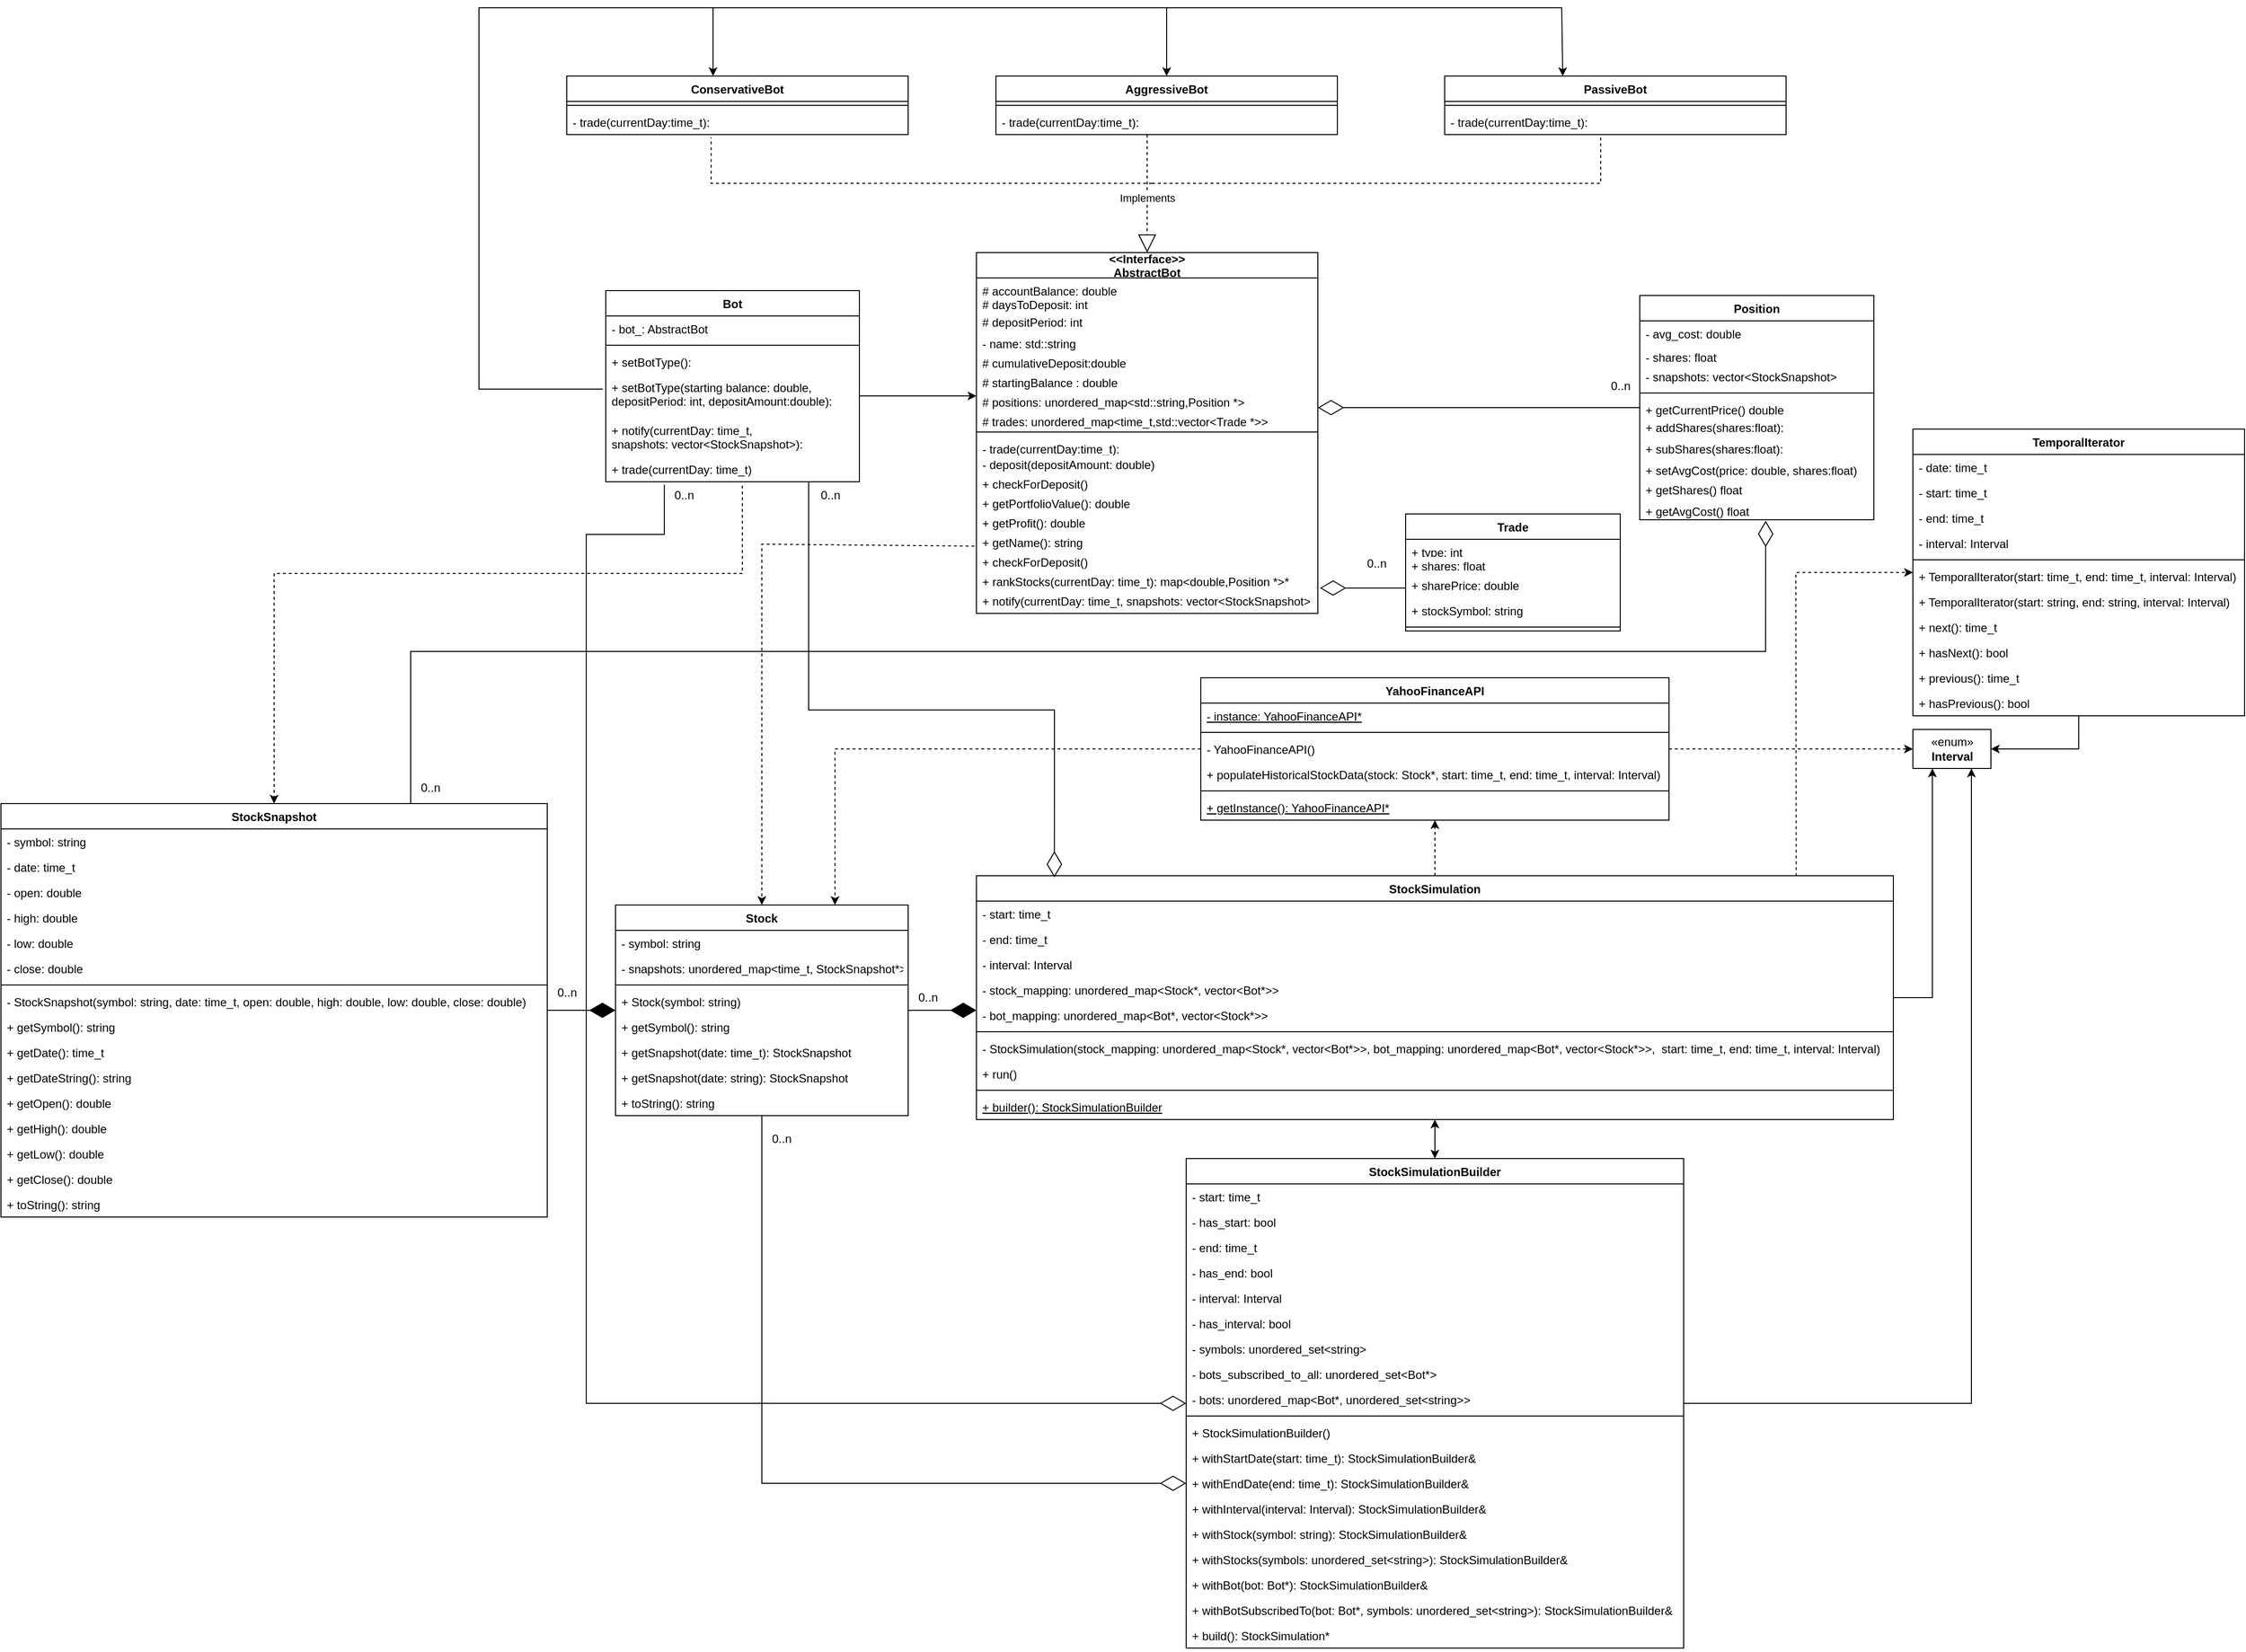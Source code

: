 <mxfile version="15.8.7" type="device"><diagram id="u34CFR9qQYpUpJqxeAah" name="Page-1"><mxGraphModel dx="2580" dy="2065" grid="1" gridSize="10" guides="1" tooltips="1" connect="1" arrows="1" fold="1" page="1" pageScale="1" pageWidth="850" pageHeight="1100" math="0" shadow="0"><root><mxCell id="0"/><mxCell id="1" parent="0"/><mxCell id="gBJKuatceqaCAAXsIEtv-6" value="StockSnapshot" style="swimlane;fontStyle=1;align=center;verticalAlign=top;childLayout=stackLayout;horizontal=1;startSize=26;horizontalStack=0;resizeParent=1;resizeParentMax=0;resizeLast=0;collapsible=1;marginBottom=0;" parent="1" vertex="1"><mxGeometry x="-440" y="116" width="560" height="424" as="geometry"/></mxCell><mxCell id="gBJKuatceqaCAAXsIEtv-79" value="- symbol: string" style="text;strokeColor=none;fillColor=none;align=left;verticalAlign=top;spacingLeft=4;spacingRight=4;overflow=hidden;rotatable=0;points=[[0,0.5],[1,0.5]];portConstraint=eastwest;" parent="gBJKuatceqaCAAXsIEtv-6" vertex="1"><mxGeometry y="26" width="560" height="26" as="geometry"/></mxCell><mxCell id="gBJKuatceqaCAAXsIEtv-7" value="- date: time_t" style="text;strokeColor=none;fillColor=none;align=left;verticalAlign=top;spacingLeft=4;spacingRight=4;overflow=hidden;rotatable=0;points=[[0,0.5],[1,0.5]];portConstraint=eastwest;" parent="gBJKuatceqaCAAXsIEtv-6" vertex="1"><mxGeometry y="52" width="560" height="26" as="geometry"/></mxCell><mxCell id="gBJKuatceqaCAAXsIEtv-10" value="- open: double" style="text;strokeColor=none;fillColor=none;align=left;verticalAlign=top;spacingLeft=4;spacingRight=4;overflow=hidden;rotatable=0;points=[[0,0.5],[1,0.5]];portConstraint=eastwest;" parent="gBJKuatceqaCAAXsIEtv-6" vertex="1"><mxGeometry y="78" width="560" height="26" as="geometry"/></mxCell><mxCell id="gBJKuatceqaCAAXsIEtv-14" value="- high: double" style="text;strokeColor=none;fillColor=none;align=left;verticalAlign=top;spacingLeft=4;spacingRight=4;overflow=hidden;rotatable=0;points=[[0,0.5],[1,0.5]];portConstraint=eastwest;" parent="gBJKuatceqaCAAXsIEtv-6" vertex="1"><mxGeometry y="104" width="560" height="26" as="geometry"/></mxCell><mxCell id="gBJKuatceqaCAAXsIEtv-17" value="- low: double" style="text;strokeColor=none;fillColor=none;align=left;verticalAlign=top;spacingLeft=4;spacingRight=4;overflow=hidden;rotatable=0;points=[[0,0.5],[1,0.5]];portConstraint=eastwest;" parent="gBJKuatceqaCAAXsIEtv-6" vertex="1"><mxGeometry y="130" width="560" height="26" as="geometry"/></mxCell><mxCell id="gBJKuatceqaCAAXsIEtv-18" value="- close: double" style="text;strokeColor=none;fillColor=none;align=left;verticalAlign=top;spacingLeft=4;spacingRight=4;overflow=hidden;rotatable=0;points=[[0,0.5],[1,0.5]];portConstraint=eastwest;" parent="gBJKuatceqaCAAXsIEtv-6" vertex="1"><mxGeometry y="156" width="560" height="26" as="geometry"/></mxCell><mxCell id="gBJKuatceqaCAAXsIEtv-8" value="" style="line;strokeWidth=1;fillColor=none;align=left;verticalAlign=middle;spacingTop=-1;spacingLeft=3;spacingRight=3;rotatable=0;labelPosition=right;points=[];portConstraint=eastwest;" parent="gBJKuatceqaCAAXsIEtv-6" vertex="1"><mxGeometry y="182" width="560" height="8" as="geometry"/></mxCell><mxCell id="PQX9-V80DsWkd5X8Kn0t-23" value="- StockSnapshot(symbol: string, date: time_t, open: double, high: double, low: double, close: double)" style="text;strokeColor=none;fillColor=none;align=left;verticalAlign=top;spacingLeft=4;spacingRight=4;overflow=hidden;rotatable=0;points=[[0,0.5],[1,0.5]];portConstraint=eastwest;" vertex="1" parent="gBJKuatceqaCAAXsIEtv-6"><mxGeometry y="190" width="560" height="26" as="geometry"/></mxCell><mxCell id="gBJKuatceqaCAAXsIEtv-143" value="+ getSymbol(): string" style="text;strokeColor=none;fillColor=none;align=left;verticalAlign=top;spacingLeft=4;spacingRight=4;overflow=hidden;rotatable=0;points=[[0,0.5],[1,0.5]];portConstraint=eastwest;" parent="gBJKuatceqaCAAXsIEtv-6" vertex="1"><mxGeometry y="216" width="560" height="26" as="geometry"/></mxCell><mxCell id="gBJKuatceqaCAAXsIEtv-9" value="+ getDate(): time_t" style="text;strokeColor=none;fillColor=none;align=left;verticalAlign=top;spacingLeft=4;spacingRight=4;overflow=hidden;rotatable=0;points=[[0,0.5],[1,0.5]];portConstraint=eastwest;" parent="gBJKuatceqaCAAXsIEtv-6" vertex="1"><mxGeometry y="242" width="560" height="26" as="geometry"/></mxCell><mxCell id="PQX9-V80DsWkd5X8Kn0t-22" value="+ getDateString(): string" style="text;strokeColor=none;fillColor=none;align=left;verticalAlign=top;spacingLeft=4;spacingRight=4;overflow=hidden;rotatable=0;points=[[0,0.5],[1,0.5]];portConstraint=eastwest;" vertex="1" parent="gBJKuatceqaCAAXsIEtv-6"><mxGeometry y="268" width="560" height="26" as="geometry"/></mxCell><mxCell id="gBJKuatceqaCAAXsIEtv-19" value="+ getOpen(): double" style="text;strokeColor=none;fillColor=none;align=left;verticalAlign=top;spacingLeft=4;spacingRight=4;overflow=hidden;rotatable=0;points=[[0,0.5],[1,0.5]];portConstraint=eastwest;" parent="gBJKuatceqaCAAXsIEtv-6" vertex="1"><mxGeometry y="294" width="560" height="26" as="geometry"/></mxCell><mxCell id="gBJKuatceqaCAAXsIEtv-20" value="+ getHigh(): double" style="text;strokeColor=none;fillColor=none;align=left;verticalAlign=top;spacingLeft=4;spacingRight=4;overflow=hidden;rotatable=0;points=[[0,0.5],[1,0.5]];portConstraint=eastwest;" parent="gBJKuatceqaCAAXsIEtv-6" vertex="1"><mxGeometry y="320" width="560" height="26" as="geometry"/></mxCell><mxCell id="gBJKuatceqaCAAXsIEtv-21" value="+ getLow(): double" style="text;strokeColor=none;fillColor=none;align=left;verticalAlign=top;spacingLeft=4;spacingRight=4;overflow=hidden;rotatable=0;points=[[0,0.5],[1,0.5]];portConstraint=eastwest;" parent="gBJKuatceqaCAAXsIEtv-6" vertex="1"><mxGeometry y="346" width="560" height="26" as="geometry"/></mxCell><mxCell id="gBJKuatceqaCAAXsIEtv-22" value="+ getClose(): double" style="text;strokeColor=none;fillColor=none;align=left;verticalAlign=top;spacingLeft=4;spacingRight=4;overflow=hidden;rotatable=0;points=[[0,0.5],[1,0.5]];portConstraint=eastwest;" parent="gBJKuatceqaCAAXsIEtv-6" vertex="1"><mxGeometry y="372" width="560" height="26" as="geometry"/></mxCell><mxCell id="gBJKuatceqaCAAXsIEtv-24" value="+ toString(): string" style="text;strokeColor=none;fillColor=none;align=left;verticalAlign=top;spacingLeft=4;spacingRight=4;overflow=hidden;rotatable=0;points=[[0,0.5],[1,0.5]];portConstraint=eastwest;" parent="gBJKuatceqaCAAXsIEtv-6" vertex="1"><mxGeometry y="398" width="560" height="26" as="geometry"/></mxCell><mxCell id="gBJKuatceqaCAAXsIEtv-80" value="«enum»&lt;br&gt;&lt;b&gt;Interval&lt;/b&gt;" style="html=1;" parent="1" vertex="1"><mxGeometry x="1520" y="40" width="80" height="40" as="geometry"/></mxCell><mxCell id="PQX9-V80DsWkd5X8Kn0t-34" style="edgeStyle=orthogonalEdgeStyle;rounded=0;orthogonalLoop=1;jettySize=auto;html=1;entryX=0.25;entryY=1;entryDx=0;entryDy=0;startArrow=none;startFill=0;endArrow=classic;endFill=1;" edge="1" parent="1" source="gBJKuatceqaCAAXsIEtv-95" target="gBJKuatceqaCAAXsIEtv-80"><mxGeometry relative="1" as="geometry"/></mxCell><mxCell id="gBJKuatceqaCAAXsIEtv-95" value="StockSimulation" style="swimlane;fontStyle=1;align=center;verticalAlign=top;childLayout=stackLayout;horizontal=1;startSize=26;horizontalStack=0;resizeParent=1;resizeParentMax=0;resizeLast=0;collapsible=1;marginBottom=0;" parent="1" vertex="1"><mxGeometry x="560" y="190" width="940" height="250" as="geometry"/></mxCell><mxCell id="gBJKuatceqaCAAXsIEtv-105" value="- start: time_t" style="text;strokeColor=none;fillColor=none;align=left;verticalAlign=top;spacingLeft=4;spacingRight=4;overflow=hidden;rotatable=0;points=[[0,0.5],[1,0.5]];portConstraint=eastwest;" parent="gBJKuatceqaCAAXsIEtv-95" vertex="1"><mxGeometry y="26" width="940" height="26" as="geometry"/></mxCell><mxCell id="gBJKuatceqaCAAXsIEtv-106" value="- end: time_t" style="text;strokeColor=none;fillColor=none;align=left;verticalAlign=top;spacingLeft=4;spacingRight=4;overflow=hidden;rotatable=0;points=[[0,0.5],[1,0.5]];portConstraint=eastwest;" parent="gBJKuatceqaCAAXsIEtv-95" vertex="1"><mxGeometry y="52" width="940" height="26" as="geometry"/></mxCell><mxCell id="gBJKuatceqaCAAXsIEtv-113" value="- interval: Interval" style="text;strokeColor=none;fillColor=none;align=left;verticalAlign=top;spacingLeft=4;spacingRight=4;overflow=hidden;rotatable=0;points=[[0,0.5],[1,0.5]];portConstraint=eastwest;" parent="gBJKuatceqaCAAXsIEtv-95" vertex="1"><mxGeometry y="78" width="940" height="26" as="geometry"/></mxCell><mxCell id="gBJKuatceqaCAAXsIEtv-97" value="- stock_mapping: unordered_map&lt;Stock*, vector&lt;Bot*&gt;&gt;" style="text;strokeColor=none;fillColor=none;align=left;verticalAlign=top;spacingLeft=4;spacingRight=4;overflow=hidden;rotatable=0;points=[[0,0.5],[1,0.5]];portConstraint=eastwest;" parent="gBJKuatceqaCAAXsIEtv-95" vertex="1"><mxGeometry y="104" width="940" height="26" as="geometry"/></mxCell><mxCell id="PQX9-V80DsWkd5X8Kn0t-13" value="- bot_mapping: unordered_map&lt;Bot*, vector&lt;Stock*&gt;&gt;" style="text;strokeColor=none;fillColor=none;align=left;verticalAlign=top;spacingLeft=4;spacingRight=4;overflow=hidden;rotatable=0;points=[[0,0.5],[1,0.5]];portConstraint=eastwest;" vertex="1" parent="gBJKuatceqaCAAXsIEtv-95"><mxGeometry y="130" width="940" height="26" as="geometry"/></mxCell><mxCell id="gBJKuatceqaCAAXsIEtv-98" value="" style="line;strokeWidth=1;fillColor=none;align=left;verticalAlign=middle;spacingTop=-1;spacingLeft=3;spacingRight=3;rotatable=0;labelPosition=right;points=[];portConstraint=eastwest;" parent="gBJKuatceqaCAAXsIEtv-95" vertex="1"><mxGeometry y="156" width="940" height="8" as="geometry"/></mxCell><mxCell id="gBJKuatceqaCAAXsIEtv-119" value="- StockSimulation(stock_mapping: unordered_map&lt;Stock*, vector&lt;Bot*&gt;&gt;, bot_mapping: unordered_map&lt;Bot*, vector&lt;Stock*&gt;&gt;,  start: time_t, end: time_t, interval: Interval)" style="text;strokeColor=none;fillColor=none;align=left;verticalAlign=top;spacingLeft=4;spacingRight=4;overflow=hidden;rotatable=0;points=[[0,0.5],[1,0.5]];portConstraint=eastwest;" parent="gBJKuatceqaCAAXsIEtv-95" vertex="1"><mxGeometry y="164" width="940" height="26" as="geometry"/></mxCell><mxCell id="gBJKuatceqaCAAXsIEtv-99" value="+ run()" style="text;strokeColor=none;fillColor=none;align=left;verticalAlign=top;spacingLeft=4;spacingRight=4;overflow=hidden;rotatable=0;points=[[0,0.5],[1,0.5]];portConstraint=eastwest;" parent="gBJKuatceqaCAAXsIEtv-95" vertex="1"><mxGeometry y="190" width="940" height="26" as="geometry"/></mxCell><mxCell id="gBJKuatceqaCAAXsIEtv-121" value="" style="line;strokeWidth=1;fillColor=none;align=left;verticalAlign=middle;spacingTop=-1;spacingLeft=3;spacingRight=3;rotatable=0;labelPosition=right;points=[];portConstraint=eastwest;" parent="gBJKuatceqaCAAXsIEtv-95" vertex="1"><mxGeometry y="216" width="940" height="8" as="geometry"/></mxCell><mxCell id="gBJKuatceqaCAAXsIEtv-120" value="+ builder(): StockSimulationBuilder" style="text;strokeColor=none;fillColor=none;align=left;verticalAlign=top;spacingLeft=4;spacingRight=4;overflow=hidden;rotatable=0;points=[[0,0.5],[1,0.5]];portConstraint=eastwest;fontStyle=4" parent="gBJKuatceqaCAAXsIEtv-95" vertex="1"><mxGeometry y="224" width="940" height="26" as="geometry"/></mxCell><mxCell id="gBJKuatceqaCAAXsIEtv-122" style="edgeStyle=orthogonalEdgeStyle;rounded=0;orthogonalLoop=1;jettySize=auto;html=1;endArrow=classic;endFill=1;startArrow=classic;startFill=1;" parent="1" source="gBJKuatceqaCAAXsIEtv-101" target="gBJKuatceqaCAAXsIEtv-95" edge="1"><mxGeometry relative="1" as="geometry"/></mxCell><mxCell id="PQX9-V80DsWkd5X8Kn0t-35" style="edgeStyle=orthogonalEdgeStyle;rounded=0;orthogonalLoop=1;jettySize=auto;html=1;entryX=0.75;entryY=1;entryDx=0;entryDy=0;startArrow=none;startFill=0;endArrow=classic;endFill=1;" edge="1" parent="1" source="gBJKuatceqaCAAXsIEtv-101" target="gBJKuatceqaCAAXsIEtv-80"><mxGeometry relative="1" as="geometry"/></mxCell><mxCell id="gBJKuatceqaCAAXsIEtv-101" value="StockSimulationBuilder" style="swimlane;fontStyle=1;align=center;verticalAlign=top;childLayout=stackLayout;horizontal=1;startSize=26;horizontalStack=0;resizeParent=1;resizeParentMax=0;resizeLast=0;collapsible=1;marginBottom=0;" parent="1" vertex="1"><mxGeometry x="775" y="480" width="510" height="502" as="geometry"/></mxCell><mxCell id="gBJKuatceqaCAAXsIEtv-108" value="- start: time_t" style="text;strokeColor=none;fillColor=none;align=left;verticalAlign=top;spacingLeft=4;spacingRight=4;overflow=hidden;rotatable=0;points=[[0,0.5],[1,0.5]];portConstraint=eastwest;" parent="gBJKuatceqaCAAXsIEtv-101" vertex="1"><mxGeometry y="26" width="510" height="26" as="geometry"/></mxCell><mxCell id="PQX9-V80DsWkd5X8Kn0t-18" value="- has_start: bool" style="text;strokeColor=none;fillColor=none;align=left;verticalAlign=top;spacingLeft=4;spacingRight=4;overflow=hidden;rotatable=0;points=[[0,0.5],[1,0.5]];portConstraint=eastwest;" vertex="1" parent="gBJKuatceqaCAAXsIEtv-101"><mxGeometry y="52" width="510" height="26" as="geometry"/></mxCell><mxCell id="gBJKuatceqaCAAXsIEtv-109" value="- end: time_t" style="text;strokeColor=none;fillColor=none;align=left;verticalAlign=top;spacingLeft=4;spacingRight=4;overflow=hidden;rotatable=0;points=[[0,0.5],[1,0.5]];portConstraint=eastwest;" parent="gBJKuatceqaCAAXsIEtv-101" vertex="1"><mxGeometry y="78" width="510" height="26" as="geometry"/></mxCell><mxCell id="PQX9-V80DsWkd5X8Kn0t-20" value="- has_end: bool" style="text;strokeColor=none;fillColor=none;align=left;verticalAlign=top;spacingLeft=4;spacingRight=4;overflow=hidden;rotatable=0;points=[[0,0.5],[1,0.5]];portConstraint=eastwest;" vertex="1" parent="gBJKuatceqaCAAXsIEtv-101"><mxGeometry y="104" width="510" height="26" as="geometry"/></mxCell><mxCell id="gBJKuatceqaCAAXsIEtv-112" value="- interval: Interval" style="text;strokeColor=none;fillColor=none;align=left;verticalAlign=top;spacingLeft=4;spacingRight=4;overflow=hidden;rotatable=0;points=[[0,0.5],[1,0.5]];portConstraint=eastwest;" parent="gBJKuatceqaCAAXsIEtv-101" vertex="1"><mxGeometry y="130" width="510" height="26" as="geometry"/></mxCell><mxCell id="PQX9-V80DsWkd5X8Kn0t-19" value="- has_interval: bool" style="text;strokeColor=none;fillColor=none;align=left;verticalAlign=top;spacingLeft=4;spacingRight=4;overflow=hidden;rotatable=0;points=[[0,0.5],[1,0.5]];portConstraint=eastwest;" vertex="1" parent="gBJKuatceqaCAAXsIEtv-101"><mxGeometry y="156" width="510" height="26" as="geometry"/></mxCell><mxCell id="PQX9-V80DsWkd5X8Kn0t-16" value="- symbols: unordered_set&lt;string&gt;" style="text;strokeColor=none;fillColor=none;align=left;verticalAlign=top;spacingLeft=4;spacingRight=4;overflow=hidden;rotatable=0;points=[[0,0.5],[1,0.5]];portConstraint=eastwest;" vertex="1" parent="gBJKuatceqaCAAXsIEtv-101"><mxGeometry y="182" width="510" height="26" as="geometry"/></mxCell><mxCell id="PQX9-V80DsWkd5X8Kn0t-17" value="- bots_subscribed_to_all: unordered_set&lt;Bot*&gt;" style="text;strokeColor=none;fillColor=none;align=left;verticalAlign=top;spacingLeft=4;spacingRight=4;overflow=hidden;rotatable=0;points=[[0,0.5],[1,0.5]];portConstraint=eastwest;" vertex="1" parent="gBJKuatceqaCAAXsIEtv-101"><mxGeometry y="208" width="510" height="26" as="geometry"/></mxCell><mxCell id="gBJKuatceqaCAAXsIEtv-102" value="- bots: unordered_map&lt;Bot*, unordered_set&lt;string&gt;&gt;" style="text;strokeColor=none;fillColor=none;align=left;verticalAlign=top;spacingLeft=4;spacingRight=4;overflow=hidden;rotatable=0;points=[[0,0.5],[1,0.5]];portConstraint=eastwest;" parent="gBJKuatceqaCAAXsIEtv-101" vertex="1"><mxGeometry y="234" width="510" height="26" as="geometry"/></mxCell><mxCell id="gBJKuatceqaCAAXsIEtv-103" value="" style="line;strokeWidth=1;fillColor=none;align=left;verticalAlign=middle;spacingTop=-1;spacingLeft=3;spacingRight=3;rotatable=0;labelPosition=right;points=[];portConstraint=eastwest;" parent="gBJKuatceqaCAAXsIEtv-101" vertex="1"><mxGeometry y="260" width="510" height="8" as="geometry"/></mxCell><mxCell id="PQX9-V80DsWkd5X8Kn0t-37" value="+ StockSimulationBuilder()" style="text;strokeColor=none;fillColor=none;align=left;verticalAlign=top;spacingLeft=4;spacingRight=4;overflow=hidden;rotatable=0;points=[[0,0.5],[1,0.5]];portConstraint=eastwest;" vertex="1" parent="gBJKuatceqaCAAXsIEtv-101"><mxGeometry y="268" width="510" height="26" as="geometry"/></mxCell><mxCell id="gBJKuatceqaCAAXsIEtv-107" value="+ withStartDate(start: time_t): StockSimulationBuilder&amp;" style="text;strokeColor=none;fillColor=none;align=left;verticalAlign=top;spacingLeft=4;spacingRight=4;overflow=hidden;rotatable=0;points=[[0,0.5],[1,0.5]];portConstraint=eastwest;" parent="gBJKuatceqaCAAXsIEtv-101" vertex="1"><mxGeometry y="294" width="510" height="26" as="geometry"/></mxCell><mxCell id="gBJKuatceqaCAAXsIEtv-110" value="+ withEndDate(end: time_t): StockSimulationBuilder&amp;" style="text;strokeColor=none;fillColor=none;align=left;verticalAlign=top;spacingLeft=4;spacingRight=4;overflow=hidden;rotatable=0;points=[[0,0.5],[1,0.5]];portConstraint=eastwest;" parent="gBJKuatceqaCAAXsIEtv-101" vertex="1"><mxGeometry y="320" width="510" height="26" as="geometry"/></mxCell><mxCell id="gBJKuatceqaCAAXsIEtv-116" value="+ withInterval(interval: Interval): StockSimulationBuilder&amp;" style="text;strokeColor=none;fillColor=none;align=left;verticalAlign=top;spacingLeft=4;spacingRight=4;overflow=hidden;rotatable=0;points=[[0,0.5],[1,0.5]];portConstraint=eastwest;" parent="gBJKuatceqaCAAXsIEtv-101" vertex="1"><mxGeometry y="346" width="510" height="26" as="geometry"/></mxCell><mxCell id="gBJKuatceqaCAAXsIEtv-132" value="+ withStock(symbol: string): StockSimulationBuilder&amp;" style="text;strokeColor=none;fillColor=none;align=left;verticalAlign=top;spacingLeft=4;spacingRight=4;overflow=hidden;rotatable=0;points=[[0,0.5],[1,0.5]];portConstraint=eastwest;" parent="gBJKuatceqaCAAXsIEtv-101" vertex="1"><mxGeometry y="372" width="510" height="26" as="geometry"/></mxCell><mxCell id="gBJKuatceqaCAAXsIEtv-133" value="+ withStocks(symbols: unordered_set&lt;string&gt;): StockSimulationBuilder&amp;" style="text;strokeColor=none;fillColor=none;align=left;verticalAlign=top;spacingLeft=4;spacingRight=4;overflow=hidden;rotatable=0;points=[[0,0.5],[1,0.5]];portConstraint=eastwest;" parent="gBJKuatceqaCAAXsIEtv-101" vertex="1"><mxGeometry y="398" width="510" height="26" as="geometry"/></mxCell><mxCell id="gBJKuatceqaCAAXsIEtv-114" value="+ withBot(bot: Bot*): StockSimulationBuilder&amp;" style="text;strokeColor=none;fillColor=none;align=left;verticalAlign=top;spacingLeft=4;spacingRight=4;overflow=hidden;rotatable=0;points=[[0,0.5],[1,0.5]];portConstraint=eastwest;" parent="gBJKuatceqaCAAXsIEtv-101" vertex="1"><mxGeometry y="424" width="510" height="26" as="geometry"/></mxCell><mxCell id="gBJKuatceqaCAAXsIEtv-111" value="+ withBotSubscribedTo(bot: Bot*, symbols: unordered_set&lt;string&gt;): StockSimulationBuilder&amp;" style="text;strokeColor=none;fillColor=none;align=left;verticalAlign=top;spacingLeft=4;spacingRight=4;overflow=hidden;rotatable=0;points=[[0,0.5],[1,0.5]];portConstraint=eastwest;" parent="gBJKuatceqaCAAXsIEtv-101" vertex="1"><mxGeometry y="450" width="510" height="26" as="geometry"/></mxCell><mxCell id="gBJKuatceqaCAAXsIEtv-104" value="+ build(): StockSimulation*" style="text;strokeColor=none;fillColor=none;align=left;verticalAlign=top;spacingLeft=4;spacingRight=4;overflow=hidden;rotatable=0;points=[[0,0.5],[1,0.5]];portConstraint=eastwest;" parent="gBJKuatceqaCAAXsIEtv-101" vertex="1"><mxGeometry y="476" width="510" height="26" as="geometry"/></mxCell><mxCell id="gBJKuatceqaCAAXsIEtv-182" style="edgeStyle=orthogonalEdgeStyle;rounded=0;orthogonalLoop=1;jettySize=auto;html=1;startArrow=none;startFill=0;endArrow=classic;endFill=1;entryX=1;entryY=0.5;entryDx=0;entryDy=0;" parent="1" source="gBJKuatceqaCAAXsIEtv-145" target="gBJKuatceqaCAAXsIEtv-80" edge="1"><mxGeometry relative="1" as="geometry"/></mxCell><mxCell id="gBJKuatceqaCAAXsIEtv-145" value="TemporalIterator" style="swimlane;fontStyle=1;align=center;verticalAlign=top;childLayout=stackLayout;horizontal=1;startSize=26;horizontalStack=0;resizeParent=1;resizeParentMax=0;resizeLast=0;collapsible=1;marginBottom=0;" parent="1" vertex="1"><mxGeometry x="1520" y="-268" width="340" height="294" as="geometry"/></mxCell><mxCell id="gBJKuatceqaCAAXsIEtv-146" value="- date: time_t" style="text;strokeColor=none;fillColor=none;align=left;verticalAlign=top;spacingLeft=4;spacingRight=4;overflow=hidden;rotatable=0;points=[[0,0.5],[1,0.5]];portConstraint=eastwest;" parent="gBJKuatceqaCAAXsIEtv-145" vertex="1"><mxGeometry y="26" width="340" height="26" as="geometry"/></mxCell><mxCell id="gBJKuatceqaCAAXsIEtv-156" value="- start: time_t" style="text;strokeColor=none;fillColor=none;align=left;verticalAlign=top;spacingLeft=4;spacingRight=4;overflow=hidden;rotatable=0;points=[[0,0.5],[1,0.5]];portConstraint=eastwest;" parent="gBJKuatceqaCAAXsIEtv-145" vertex="1"><mxGeometry y="52" width="340" height="26" as="geometry"/></mxCell><mxCell id="gBJKuatceqaCAAXsIEtv-157" value="- end: time_t" style="text;strokeColor=none;fillColor=none;align=left;verticalAlign=top;spacingLeft=4;spacingRight=4;overflow=hidden;rotatable=0;points=[[0,0.5],[1,0.5]];portConstraint=eastwest;" parent="gBJKuatceqaCAAXsIEtv-145" vertex="1"><mxGeometry y="78" width="340" height="26" as="geometry"/></mxCell><mxCell id="gBJKuatceqaCAAXsIEtv-158" value="- interval: Interval" style="text;strokeColor=none;fillColor=none;align=left;verticalAlign=top;spacingLeft=4;spacingRight=4;overflow=hidden;rotatable=0;points=[[0,0.5],[1,0.5]];portConstraint=eastwest;" parent="gBJKuatceqaCAAXsIEtv-145" vertex="1"><mxGeometry y="104" width="340" height="26" as="geometry"/></mxCell><mxCell id="gBJKuatceqaCAAXsIEtv-148" value="" style="line;strokeWidth=1;fillColor=none;align=left;verticalAlign=middle;spacingTop=-1;spacingLeft=3;spacingRight=3;rotatable=0;labelPosition=right;points=[];portConstraint=eastwest;" parent="gBJKuatceqaCAAXsIEtv-145" vertex="1"><mxGeometry y="130" width="340" height="8" as="geometry"/></mxCell><mxCell id="PQX9-V80DsWkd5X8Kn0t-31" value="+ TemporalIterator(start: time_t, end: time_t, interval: Interval)" style="text;strokeColor=none;fillColor=none;align=left;verticalAlign=top;spacingLeft=4;spacingRight=4;overflow=hidden;rotatable=0;points=[[0,0.5],[1,0.5]];portConstraint=eastwest;" vertex="1" parent="gBJKuatceqaCAAXsIEtv-145"><mxGeometry y="138" width="340" height="26" as="geometry"/></mxCell><mxCell id="PQX9-V80DsWkd5X8Kn0t-32" value="+ TemporalIterator(start: string, end: string, interval: Interval)" style="text;strokeColor=none;fillColor=none;align=left;verticalAlign=top;spacingLeft=4;spacingRight=4;overflow=hidden;rotatable=0;points=[[0,0.5],[1,0.5]];portConstraint=eastwest;" vertex="1" parent="gBJKuatceqaCAAXsIEtv-145"><mxGeometry y="164" width="340" height="26" as="geometry"/></mxCell><mxCell id="gBJKuatceqaCAAXsIEtv-152" value="+ next(): time_t" style="text;strokeColor=none;fillColor=none;align=left;verticalAlign=top;spacingLeft=4;spacingRight=4;overflow=hidden;rotatable=0;points=[[0,0.5],[1,0.5]];portConstraint=eastwest;" parent="gBJKuatceqaCAAXsIEtv-145" vertex="1"><mxGeometry y="190" width="340" height="26" as="geometry"/></mxCell><mxCell id="gBJKuatceqaCAAXsIEtv-153" value="+ hasNext(): bool" style="text;strokeColor=none;fillColor=none;align=left;verticalAlign=top;spacingLeft=4;spacingRight=4;overflow=hidden;rotatable=0;points=[[0,0.5],[1,0.5]];portConstraint=eastwest;" parent="gBJKuatceqaCAAXsIEtv-145" vertex="1"><mxGeometry y="216" width="340" height="26" as="geometry"/></mxCell><mxCell id="gBJKuatceqaCAAXsIEtv-154" value="+ previous(): time_t" style="text;strokeColor=none;fillColor=none;align=left;verticalAlign=top;spacingLeft=4;spacingRight=4;overflow=hidden;rotatable=0;points=[[0,0.5],[1,0.5]];portConstraint=eastwest;" parent="gBJKuatceqaCAAXsIEtv-145" vertex="1"><mxGeometry y="242" width="340" height="26" as="geometry"/></mxCell><mxCell id="gBJKuatceqaCAAXsIEtv-155" value="+ hasPrevious(): bool" style="text;strokeColor=none;fillColor=none;align=left;verticalAlign=top;spacingLeft=4;spacingRight=4;overflow=hidden;rotatable=0;points=[[0,0.5],[1,0.5]];portConstraint=eastwest;" parent="gBJKuatceqaCAAXsIEtv-145" vertex="1"><mxGeometry y="268" width="340" height="26" as="geometry"/></mxCell><mxCell id="gBJKuatceqaCAAXsIEtv-159" value="Stock" style="swimlane;fontStyle=1;align=center;verticalAlign=top;childLayout=stackLayout;horizontal=1;startSize=26;horizontalStack=0;resizeParent=1;resizeParentMax=0;resizeLast=0;collapsible=1;marginBottom=0;" parent="1" vertex="1"><mxGeometry x="190" y="220" width="300" height="216" as="geometry"/></mxCell><mxCell id="gBJKuatceqaCAAXsIEtv-160" value="- symbol: string" style="text;strokeColor=none;fillColor=none;align=left;verticalAlign=top;spacingLeft=4;spacingRight=4;overflow=hidden;rotatable=0;points=[[0,0.5],[1,0.5]];portConstraint=eastwest;" parent="gBJKuatceqaCAAXsIEtv-159" vertex="1"><mxGeometry y="26" width="300" height="26" as="geometry"/></mxCell><mxCell id="gBJKuatceqaCAAXsIEtv-60" value="- snapshots: unordered_map&lt;time_t, StockSnapshot*&gt;" style="text;strokeColor=none;fillColor=none;align=left;verticalAlign=top;spacingLeft=4;spacingRight=4;overflow=hidden;rotatable=0;points=[[0,0.5],[1,0.5]];portConstraint=eastwest;" parent="gBJKuatceqaCAAXsIEtv-159" vertex="1"><mxGeometry y="52" width="300" height="26" as="geometry"/></mxCell><mxCell id="gBJKuatceqaCAAXsIEtv-166" value="" style="line;strokeWidth=1;fillColor=none;align=left;verticalAlign=middle;spacingTop=-1;spacingLeft=3;spacingRight=3;rotatable=0;labelPosition=right;points=[];portConstraint=eastwest;" parent="gBJKuatceqaCAAXsIEtv-159" vertex="1"><mxGeometry y="78" width="300" height="8" as="geometry"/></mxCell><mxCell id="PQX9-V80DsWkd5X8Kn0t-30" value="+ Stock(symbol: string)" style="text;strokeColor=none;fillColor=none;align=left;verticalAlign=top;spacingLeft=4;spacingRight=4;overflow=hidden;rotatable=0;points=[[0,0.5],[1,0.5]];portConstraint=eastwest;" vertex="1" parent="gBJKuatceqaCAAXsIEtv-159"><mxGeometry y="86" width="300" height="26" as="geometry"/></mxCell><mxCell id="gBJKuatceqaCAAXsIEtv-167" value="+ getSymbol(): string" style="text;strokeColor=none;fillColor=none;align=left;verticalAlign=top;spacingLeft=4;spacingRight=4;overflow=hidden;rotatable=0;points=[[0,0.5],[1,0.5]];portConstraint=eastwest;" parent="gBJKuatceqaCAAXsIEtv-159" vertex="1"><mxGeometry y="112" width="300" height="26" as="geometry"/></mxCell><mxCell id="PQX9-V80DsWkd5X8Kn0t-21" value="+ getSnapshot(date: time_t): StockSnapshot" style="text;strokeColor=none;fillColor=none;align=left;verticalAlign=top;spacingLeft=4;spacingRight=4;overflow=hidden;rotatable=0;points=[[0,0.5],[1,0.5]];portConstraint=eastwest;" vertex="1" parent="gBJKuatceqaCAAXsIEtv-159"><mxGeometry y="138" width="300" height="26" as="geometry"/></mxCell><mxCell id="gBJKuatceqaCAAXsIEtv-177" value="+ getSnapshot(date: string): StockSnapshot" style="text;strokeColor=none;fillColor=none;align=left;verticalAlign=top;spacingLeft=4;spacingRight=4;overflow=hidden;rotatable=0;points=[[0,0.5],[1,0.5]];portConstraint=eastwest;" parent="gBJKuatceqaCAAXsIEtv-159" vertex="1"><mxGeometry y="164" width="300" height="26" as="geometry"/></mxCell><mxCell id="gBJKuatceqaCAAXsIEtv-174" value="+ toString(): string" style="text;strokeColor=none;fillColor=none;align=left;verticalAlign=top;spacingLeft=4;spacingRight=4;overflow=hidden;rotatable=0;points=[[0,0.5],[1,0.5]];portConstraint=eastwest;" parent="gBJKuatceqaCAAXsIEtv-159" vertex="1"><mxGeometry y="190" width="300" height="26" as="geometry"/></mxCell><mxCell id="gBJKuatceqaCAAXsIEtv-185" value="YahooFinanceAPI" style="swimlane;fontStyle=1;align=center;verticalAlign=top;childLayout=stackLayout;horizontal=1;startSize=26;horizontalStack=0;resizeParent=1;resizeParentMax=0;resizeLast=0;collapsible=1;marginBottom=0;" parent="1" vertex="1"><mxGeometry x="790" y="-13" width="480" height="146" as="geometry"/></mxCell><mxCell id="gBJKuatceqaCAAXsIEtv-186" value="- instance: YahooFinanceAPI*" style="text;strokeColor=none;fillColor=none;align=left;verticalAlign=top;spacingLeft=4;spacingRight=4;overflow=hidden;rotatable=0;points=[[0,0.5],[1,0.5]];portConstraint=eastwest;fontStyle=4" parent="gBJKuatceqaCAAXsIEtv-185" vertex="1"><mxGeometry y="26" width="480" height="26" as="geometry"/></mxCell><mxCell id="gBJKuatceqaCAAXsIEtv-190" value="" style="line;strokeWidth=1;fillColor=none;align=left;verticalAlign=middle;spacingTop=-1;spacingLeft=3;spacingRight=3;rotatable=0;labelPosition=right;points=[];portConstraint=eastwest;" parent="gBJKuatceqaCAAXsIEtv-185" vertex="1"><mxGeometry y="52" width="480" height="8" as="geometry"/></mxCell><mxCell id="gBJKuatceqaCAAXsIEtv-191" value="- YahooFinanceAPI()" style="text;strokeColor=none;fillColor=none;align=left;verticalAlign=top;spacingLeft=4;spacingRight=4;overflow=hidden;rotatable=0;points=[[0,0.5],[1,0.5]];portConstraint=eastwest;" parent="gBJKuatceqaCAAXsIEtv-185" vertex="1"><mxGeometry y="60" width="480" height="26" as="geometry"/></mxCell><mxCell id="gBJKuatceqaCAAXsIEtv-195" value="+ populateHistoricalStockData(stock: Stock*, start: time_t, end: time_t, interval: Interval)" style="text;strokeColor=none;fillColor=none;align=left;verticalAlign=top;spacingLeft=4;spacingRight=4;overflow=hidden;rotatable=0;points=[[0,0.5],[1,0.5]];portConstraint=eastwest;" parent="gBJKuatceqaCAAXsIEtv-185" vertex="1"><mxGeometry y="86" width="480" height="26" as="geometry"/></mxCell><mxCell id="gBJKuatceqaCAAXsIEtv-204" value="" style="line;strokeWidth=1;fillColor=none;align=left;verticalAlign=middle;spacingTop=-1;spacingLeft=3;spacingRight=3;rotatable=0;labelPosition=right;points=[];portConstraint=eastwest;" parent="gBJKuatceqaCAAXsIEtv-185" vertex="1"><mxGeometry y="112" width="480" height="8" as="geometry"/></mxCell><mxCell id="gBJKuatceqaCAAXsIEtv-194" value="+ getInstance(): YahooFinanceAPI*" style="text;strokeColor=none;fillColor=none;align=left;verticalAlign=top;spacingLeft=4;spacingRight=4;overflow=hidden;rotatable=0;points=[[0,0.5],[1,0.5]];portConstraint=eastwest;fontStyle=4" parent="gBJKuatceqaCAAXsIEtv-185" vertex="1"><mxGeometry y="120" width="480" height="26" as="geometry"/></mxCell><mxCell id="5DCwSlTbuTS87g7aIms1-1" value="Bot" style="swimlane;fontStyle=1;align=center;verticalAlign=top;childLayout=stackLayout;horizontal=1;startSize=26;horizontalStack=0;resizeParent=1;resizeParentMax=0;resizeLast=0;collapsible=1;marginBottom=0;" parent="1" vertex="1"><mxGeometry x="180" y="-410" width="260" height="196" as="geometry"/></mxCell><mxCell id="5DCwSlTbuTS87g7aIms1-2" value="- bot_: AbstractBot" style="text;strokeColor=none;fillColor=none;align=left;verticalAlign=top;spacingLeft=4;spacingRight=4;overflow=hidden;rotatable=0;points=[[0,0.5],[1,0.5]];portConstraint=eastwest;" parent="5DCwSlTbuTS87g7aIms1-1" vertex="1"><mxGeometry y="26" width="260" height="26" as="geometry"/></mxCell><mxCell id="5DCwSlTbuTS87g7aIms1-8" value="" style="line;strokeWidth=1;fillColor=none;align=left;verticalAlign=middle;spacingTop=-1;spacingLeft=3;spacingRight=3;rotatable=0;labelPosition=right;points=[];portConstraint=eastwest;" parent="5DCwSlTbuTS87g7aIms1-1" vertex="1"><mxGeometry y="52" width="260" height="8" as="geometry"/></mxCell><mxCell id="5DCwSlTbuTS87g7aIms1-9" value="+ setBotType():" style="text;strokeColor=none;fillColor=none;align=left;verticalAlign=top;spacingLeft=4;spacingRight=4;overflow=hidden;rotatable=0;points=[[0,0.5],[1,0.5]];portConstraint=eastwest;" parent="5DCwSlTbuTS87g7aIms1-1" vertex="1"><mxGeometry y="60" width="260" height="26" as="geometry"/></mxCell><mxCell id="5DCwSlTbuTS87g7aIms1-31" value="+ setBotType(starting balance: double,&#10;depositPeriod: int, depositAmount:double):" style="text;strokeColor=none;fillColor=none;align=left;verticalAlign=top;spacingLeft=4;spacingRight=4;overflow=hidden;rotatable=0;points=[[0,0.5],[1,0.5]];portConstraint=eastwest;" parent="5DCwSlTbuTS87g7aIms1-1" vertex="1"><mxGeometry y="86" width="260" height="44" as="geometry"/></mxCell><mxCell id="5DCwSlTbuTS87g7aIms1-10" value="+ notify(currentDay: time_t, &#10;snapshots: vector&lt;StockSnapshot&gt;): " style="text;strokeColor=none;fillColor=none;align=left;verticalAlign=top;spacingLeft=4;spacingRight=4;overflow=hidden;rotatable=0;points=[[0,0.5],[1,0.5]];portConstraint=eastwest;" parent="5DCwSlTbuTS87g7aIms1-1" vertex="1"><mxGeometry y="130" width="260" height="40" as="geometry"/></mxCell><mxCell id="5DCwSlTbuTS87g7aIms1-11" value="+ trade(currentDay: time_t)" style="text;strokeColor=none;fillColor=none;align=left;verticalAlign=top;spacingLeft=4;spacingRight=4;overflow=hidden;rotatable=0;points=[[0,0.5],[1,0.5]];portConstraint=eastwest;" parent="5DCwSlTbuTS87g7aIms1-1" vertex="1"><mxGeometry y="170" width="260" height="26" as="geometry"/></mxCell><mxCell id="5DCwSlTbuTS87g7aIms1-33" value="&lt;&lt;Interface&gt;&gt;&#10;AbstractBot" style="swimlane;fontStyle=1;align=center;verticalAlign=middle;childLayout=stackLayout;horizontal=1;startSize=26;horizontalStack=0;resizeParent=1;resizeParentMax=0;resizeLast=0;collapsible=1;marginBottom=0;swimlaneLine=1;strokeColor=default;glass=0;shadow=0;rounded=0;" parent="1" vertex="1"><mxGeometry x="560" y="-449" width="350" height="370" as="geometry"/></mxCell><mxCell id="5DCwSlTbuTS87g7aIms1-34" value="# accountBalance: double&#10;" style="text;strokeColor=none;fillColor=none;align=left;verticalAlign=top;spacingLeft=4;spacingRight=4;overflow=hidden;rotatable=0;points=[[0,0.5],[1,0.5]];portConstraint=eastwest;" parent="5DCwSlTbuTS87g7aIms1-33" vertex="1"><mxGeometry y="26" width="350" height="14" as="geometry"/></mxCell><mxCell id="5DCwSlTbuTS87g7aIms1-40" value="# daysToDeposit: int&#10;" style="text;strokeColor=none;fillColor=none;align=left;verticalAlign=top;spacingLeft=4;spacingRight=4;overflow=hidden;rotatable=0;points=[[0,0.5],[1,0.5]];portConstraint=eastwest;" parent="5DCwSlTbuTS87g7aIms1-33" vertex="1"><mxGeometry y="40" width="350" height="18" as="geometry"/></mxCell><mxCell id="5DCwSlTbuTS87g7aIms1-41" value="# depositPeriod: int&#10;" style="text;strokeColor=none;fillColor=none;align=left;verticalAlign=top;spacingLeft=4;spacingRight=4;overflow=hidden;rotatable=0;points=[[0,0.5],[1,0.5]];portConstraint=eastwest;" parent="5DCwSlTbuTS87g7aIms1-33" vertex="1"><mxGeometry y="58" width="350" height="22" as="geometry"/></mxCell><mxCell id="-YNPzg5JpZv-lrrvFMPD-4" value="- name: std::string" style="text;strokeColor=none;fillColor=none;align=left;verticalAlign=top;spacingLeft=4;spacingRight=4;overflow=hidden;rotatable=0;points=[[0,0.5],[1,0.5]];portConstraint=eastwest;" parent="5DCwSlTbuTS87g7aIms1-33" vertex="1"><mxGeometry y="80" width="350" height="20" as="geometry"/></mxCell><mxCell id="-YNPzg5JpZv-lrrvFMPD-5" value="# cumulativeDeposit:double" style="text;strokeColor=none;fillColor=none;align=left;verticalAlign=top;spacingLeft=4;spacingRight=4;overflow=hidden;rotatable=0;points=[[0,0.5],[1,0.5]];portConstraint=eastwest;" parent="5DCwSlTbuTS87g7aIms1-33" vertex="1"><mxGeometry y="100" width="350" height="20" as="geometry"/></mxCell><mxCell id="-YNPzg5JpZv-lrrvFMPD-6" value="# startingBalance : double" style="text;strokeColor=none;fillColor=none;align=left;verticalAlign=top;spacingLeft=4;spacingRight=4;overflow=hidden;rotatable=0;points=[[0,0.5],[1,0.5]];portConstraint=eastwest;" parent="5DCwSlTbuTS87g7aIms1-33" vertex="1"><mxGeometry y="120" width="350" height="20" as="geometry"/></mxCell><mxCell id="5DCwSlTbuTS87g7aIms1-42" value="# positions: unordered_map&lt;std::string,Position *&gt;&#10;" style="text;strokeColor=none;fillColor=none;align=left;verticalAlign=top;spacingLeft=4;spacingRight=4;overflow=hidden;rotatable=0;points=[[0,0.5],[1,0.5]];portConstraint=eastwest;" parent="5DCwSlTbuTS87g7aIms1-33" vertex="1"><mxGeometry y="140" width="350" height="20" as="geometry"/></mxCell><mxCell id="5DCwSlTbuTS87g7aIms1-44" value="# trades: unordered_map&lt;time_t,std::vector&lt;Trade *&gt;&gt;&#10;" style="text;strokeColor=none;fillColor=none;align=left;verticalAlign=top;spacingLeft=4;spacingRight=4;overflow=hidden;rotatable=0;points=[[0,0.5],[1,0.5]];portConstraint=eastwest;" parent="5DCwSlTbuTS87g7aIms1-33" vertex="1"><mxGeometry y="160" width="350" height="20" as="geometry"/></mxCell><mxCell id="5DCwSlTbuTS87g7aIms1-35" value="" style="line;strokeWidth=1;fillColor=none;align=left;verticalAlign=middle;spacingTop=-1;spacingLeft=3;spacingRight=3;rotatable=0;labelPosition=right;points=[];portConstraint=eastwest;" parent="5DCwSlTbuTS87g7aIms1-33" vertex="1"><mxGeometry y="180" width="350" height="8" as="geometry"/></mxCell><mxCell id="5DCwSlTbuTS87g7aIms1-36" value="- trade(currentDay:time_t):" style="text;strokeColor=none;fillColor=none;align=left;verticalAlign=top;spacingLeft=4;spacingRight=4;overflow=hidden;rotatable=0;points=[[0,0.5],[1,0.5]];portConstraint=eastwest;" parent="5DCwSlTbuTS87g7aIms1-33" vertex="1"><mxGeometry y="188" width="350" height="16" as="geometry"/></mxCell><mxCell id="5DCwSlTbuTS87g7aIms1-37" value="- deposit(depositAmount: double)" style="text;strokeColor=none;fillColor=none;align=left;verticalAlign=top;spacingLeft=4;spacingRight=4;overflow=hidden;rotatable=0;points=[[0,0.5],[1,0.5]];portConstraint=eastwest;" parent="5DCwSlTbuTS87g7aIms1-33" vertex="1"><mxGeometry y="204" width="350" height="20" as="geometry"/></mxCell><mxCell id="5DCwSlTbuTS87g7aIms1-47" value="+ checkForDeposit()" style="text;strokeColor=none;fillColor=none;align=left;verticalAlign=top;spacingLeft=4;spacingRight=4;overflow=hidden;rotatable=0;points=[[0,0.5],[1,0.5]];portConstraint=eastwest;" parent="5DCwSlTbuTS87g7aIms1-33" vertex="1"><mxGeometry y="224" width="350" height="20" as="geometry"/></mxCell><mxCell id="-YNPzg5JpZv-lrrvFMPD-1" value="+ getPortfolioValue(): double" style="text;strokeColor=none;fillColor=none;align=left;verticalAlign=top;spacingLeft=4;spacingRight=4;overflow=hidden;rotatable=0;points=[[0,0.5],[1,0.5]];portConstraint=eastwest;" parent="5DCwSlTbuTS87g7aIms1-33" vertex="1"><mxGeometry y="244" width="350" height="20" as="geometry"/></mxCell><mxCell id="-YNPzg5JpZv-lrrvFMPD-2" value="+ getProfit(): double" style="text;strokeColor=none;fillColor=none;align=left;verticalAlign=top;spacingLeft=4;spacingRight=4;overflow=hidden;rotatable=0;points=[[0,0.5],[1,0.5]];portConstraint=eastwest;" parent="5DCwSlTbuTS87g7aIms1-33" vertex="1"><mxGeometry y="264" width="350" height="20" as="geometry"/></mxCell><mxCell id="-YNPzg5JpZv-lrrvFMPD-7" value="+ getName(): string" style="text;strokeColor=none;fillColor=none;align=left;verticalAlign=top;spacingLeft=4;spacingRight=4;overflow=hidden;rotatable=0;points=[[0,0.5],[1,0.5]];portConstraint=eastwest;" parent="5DCwSlTbuTS87g7aIms1-33" vertex="1"><mxGeometry y="284" width="350" height="20" as="geometry"/></mxCell><mxCell id="-YNPzg5JpZv-lrrvFMPD-3" value="+ checkForDeposit()" style="text;strokeColor=none;fillColor=none;align=left;verticalAlign=top;spacingLeft=4;spacingRight=4;overflow=hidden;rotatable=0;points=[[0,0.5],[1,0.5]];portConstraint=eastwest;" parent="5DCwSlTbuTS87g7aIms1-33" vertex="1"><mxGeometry y="304" width="350" height="20" as="geometry"/></mxCell><mxCell id="5DCwSlTbuTS87g7aIms1-38" value="+ rankStocks(currentDay: time_t): map&lt;double,Position *&gt;*" style="text;strokeColor=none;fillColor=none;align=left;verticalAlign=top;spacingLeft=4;spacingRight=4;overflow=hidden;rotatable=0;points=[[0,0.5],[1,0.5]];portConstraint=eastwest;" parent="5DCwSlTbuTS87g7aIms1-33" vertex="1"><mxGeometry y="324" width="350" height="20" as="geometry"/></mxCell><mxCell id="5DCwSlTbuTS87g7aIms1-39" value="+ notify(currentDay: time_t, snapshots: vector&lt;StockSnapshot&gt; " style="text;strokeColor=none;fillColor=none;align=left;verticalAlign=top;spacingLeft=4;spacingRight=4;overflow=hidden;rotatable=0;points=[[0,0.5],[1,0.5]];portConstraint=eastwest;" parent="5DCwSlTbuTS87g7aIms1-33" vertex="1"><mxGeometry y="344" width="350" height="26" as="geometry"/></mxCell><mxCell id="5DCwSlTbuTS87g7aIms1-45" value="" style="endArrow=classic;html=1;rounded=0;exitX=1;exitY=0.5;exitDx=0;exitDy=0;" parent="1" source="5DCwSlTbuTS87g7aIms1-31" edge="1"><mxGeometry width="50" height="50" relative="1" as="geometry"><mxPoint x="700" y="-110" as="sourcePoint"/><mxPoint x="560" y="-302" as="targetPoint"/></mxGeometry></mxCell><mxCell id="5DCwSlTbuTS87g7aIms1-50" value="ConservativeBot" style="swimlane;fontStyle=1;align=center;verticalAlign=top;childLayout=stackLayout;horizontal=1;startSize=26;horizontalStack=0;resizeParent=1;resizeParentMax=0;resizeLast=0;collapsible=1;marginBottom=0;" parent="1" vertex="1"><mxGeometry x="140" y="-630" width="350" height="60" as="geometry"/></mxCell><mxCell id="5DCwSlTbuTS87g7aIms1-56" value="" style="line;strokeWidth=1;fillColor=none;align=left;verticalAlign=middle;spacingTop=-1;spacingLeft=3;spacingRight=3;rotatable=0;labelPosition=right;points=[];portConstraint=eastwest;" parent="5DCwSlTbuTS87g7aIms1-50" vertex="1"><mxGeometry y="26" width="350" height="8" as="geometry"/></mxCell><mxCell id="5DCwSlTbuTS87g7aIms1-57" value="- trade(currentDay:time_t):" style="text;strokeColor=none;fillColor=none;align=left;verticalAlign=top;spacingLeft=4;spacingRight=4;overflow=hidden;rotatable=0;points=[[0,0.5],[1,0.5]];portConstraint=eastwest;" parent="5DCwSlTbuTS87g7aIms1-50" vertex="1"><mxGeometry y="34" width="350" height="26" as="geometry"/></mxCell><mxCell id="5DCwSlTbuTS87g7aIms1-74" value="AggressiveBot" style="swimlane;fontStyle=1;align=center;verticalAlign=top;childLayout=stackLayout;horizontal=1;startSize=26;horizontalStack=0;resizeParent=1;resizeParentMax=0;resizeLast=0;collapsible=1;marginBottom=0;" parent="1" vertex="1"><mxGeometry x="580" y="-630" width="350" height="60" as="geometry"/></mxCell><mxCell id="5DCwSlTbuTS87g7aIms1-75" value="" style="line;strokeWidth=1;fillColor=none;align=left;verticalAlign=middle;spacingTop=-1;spacingLeft=3;spacingRight=3;rotatable=0;labelPosition=right;points=[];portConstraint=eastwest;" parent="5DCwSlTbuTS87g7aIms1-74" vertex="1"><mxGeometry y="26" width="350" height="8" as="geometry"/></mxCell><mxCell id="5DCwSlTbuTS87g7aIms1-76" value="- trade(currentDay:time_t):" style="text;strokeColor=none;fillColor=none;align=left;verticalAlign=top;spacingLeft=4;spacingRight=4;overflow=hidden;rotatable=0;points=[[0,0.5],[1,0.5]];portConstraint=eastwest;" parent="5DCwSlTbuTS87g7aIms1-74" vertex="1"><mxGeometry y="34" width="350" height="26" as="geometry"/></mxCell><mxCell id="5DCwSlTbuTS87g7aIms1-77" value="PassiveBot" style="swimlane;fontStyle=1;align=center;verticalAlign=top;childLayout=stackLayout;horizontal=1;startSize=26;horizontalStack=0;resizeParent=1;resizeParentMax=0;resizeLast=0;collapsible=1;marginBottom=0;" parent="1" vertex="1"><mxGeometry x="1040" y="-630" width="350" height="60" as="geometry"/></mxCell><mxCell id="5DCwSlTbuTS87g7aIms1-78" value="" style="line;strokeWidth=1;fillColor=none;align=left;verticalAlign=middle;spacingTop=-1;spacingLeft=3;spacingRight=3;rotatable=0;labelPosition=right;points=[];portConstraint=eastwest;" parent="5DCwSlTbuTS87g7aIms1-77" vertex="1"><mxGeometry y="26" width="350" height="8" as="geometry"/></mxCell><mxCell id="5DCwSlTbuTS87g7aIms1-79" value="- trade(currentDay:time_t):" style="text;strokeColor=none;fillColor=none;align=left;verticalAlign=top;spacingLeft=4;spacingRight=4;overflow=hidden;rotatable=0;points=[[0,0.5],[1,0.5]];portConstraint=eastwest;" parent="5DCwSlTbuTS87g7aIms1-77" vertex="1"><mxGeometry y="34" width="350" height="26" as="geometry"/></mxCell><mxCell id="5DCwSlTbuTS87g7aIms1-80" value="Implements" style="endArrow=block;endSize=16;endFill=0;html=1;rounded=0;entryX=0.5;entryY=0;entryDx=0;entryDy=0;dashed=1;" parent="1" target="5DCwSlTbuTS87g7aIms1-33" edge="1"><mxGeometry x="0.077" width="160" relative="1" as="geometry"><mxPoint x="735" y="-570" as="sourcePoint"/><mxPoint x="800" y="-440" as="targetPoint"/><mxPoint as="offset"/></mxGeometry></mxCell><mxCell id="5DCwSlTbuTS87g7aIms1-83" value="" style="endArrow=none;html=1;rounded=0;entryX=0.457;entryY=1.115;entryDx=0;entryDy=0;entryPerimeter=0;dashed=1;" parent="1" target="5DCwSlTbuTS87g7aIms1-79" edge="1"><mxGeometry width="50" height="50" relative="1" as="geometry"><mxPoint x="740" y="-520" as="sourcePoint"/><mxPoint x="750" y="-460" as="targetPoint"/><Array as="points"><mxPoint x="1200" y="-520"/></Array></mxGeometry></mxCell><mxCell id="5DCwSlTbuTS87g7aIms1-84" value="" style="endArrow=none;html=1;rounded=0;entryX=0.423;entryY=1.115;entryDx=0;entryDy=0;entryPerimeter=0;dashed=1;" parent="1" target="5DCwSlTbuTS87g7aIms1-57" edge="1"><mxGeometry width="50" height="50" relative="1" as="geometry"><mxPoint x="740" y="-520" as="sourcePoint"/><mxPoint x="1209.95" y="-557.01" as="targetPoint"/><Array as="points"><mxPoint x="288" y="-520"/></Array></mxGeometry></mxCell><mxCell id="5DCwSlTbuTS87g7aIms1-86" value="" style="endArrow=classic;html=1;rounded=0;exitX=-0.006;exitY=0.85;exitDx=0;exitDy=0;exitPerimeter=0;dashed=1;entryX=0.5;entryY=0;entryDx=0;entryDy=0;" parent="1" source="-YNPzg5JpZv-lrrvFMPD-7" edge="1" target="gBJKuatceqaCAAXsIEtv-159"><mxGeometry width="50" height="50" relative="1" as="geometry"><mxPoint x="737" y="-210" as="sourcePoint"/><mxPoint x="380" y="96" as="targetPoint"/><Array as="points"><mxPoint x="340" y="-150"/></Array></mxGeometry></mxCell><mxCell id="5DCwSlTbuTS87g7aIms1-87" value="Position" style="swimlane;fontStyle=1;align=center;verticalAlign=top;childLayout=stackLayout;horizontal=1;startSize=26;horizontalStack=0;resizeParent=1;resizeParentMax=0;resizeLast=0;collapsible=1;marginBottom=0;" parent="1" vertex="1"><mxGeometry x="1240" y="-405" width="240" height="230" as="geometry"/></mxCell><mxCell id="5DCwSlTbuTS87g7aIms1-88" value="- avg_cost: double" style="text;strokeColor=none;fillColor=none;align=left;verticalAlign=top;spacingLeft=4;spacingRight=4;overflow=hidden;rotatable=0;points=[[0,0.5],[1,0.5]];portConstraint=eastwest;" parent="5DCwSlTbuTS87g7aIms1-87" vertex="1"><mxGeometry y="26" width="240" height="24" as="geometry"/></mxCell><mxCell id="5DCwSlTbuTS87g7aIms1-89" value="- shares: float" style="text;strokeColor=none;fillColor=none;align=left;verticalAlign=top;spacingLeft=4;spacingRight=4;overflow=hidden;rotatable=0;points=[[0,0.5],[1,0.5]];portConstraint=eastwest;" parent="5DCwSlTbuTS87g7aIms1-87" vertex="1"><mxGeometry y="50" width="240" height="20" as="geometry"/></mxCell><mxCell id="5DCwSlTbuTS87g7aIms1-90" value="- snapshots: vector&lt;StockSnapshot&gt;" style="text;strokeColor=none;fillColor=none;align=left;verticalAlign=top;spacingLeft=4;spacingRight=4;overflow=hidden;rotatable=0;points=[[0,0.5],[1,0.5]];portConstraint=eastwest;" parent="5DCwSlTbuTS87g7aIms1-87" vertex="1"><mxGeometry y="70" width="240" height="26" as="geometry"/></mxCell><mxCell id="5DCwSlTbuTS87g7aIms1-93" value="" style="line;strokeWidth=1;fillColor=none;align=left;verticalAlign=middle;spacingTop=-1;spacingLeft=3;spacingRight=3;rotatable=0;labelPosition=right;points=[];portConstraint=eastwest;" parent="5DCwSlTbuTS87g7aIms1-87" vertex="1"><mxGeometry y="96" width="240" height="8" as="geometry"/></mxCell><mxCell id="5DCwSlTbuTS87g7aIms1-94" value="+ getCurrentPrice() double" style="text;strokeColor=none;fillColor=none;align=left;verticalAlign=top;spacingLeft=4;spacingRight=4;overflow=hidden;rotatable=0;points=[[0,0.5],[1,0.5]];portConstraint=eastwest;" parent="5DCwSlTbuTS87g7aIms1-87" vertex="1"><mxGeometry y="104" width="240" height="18" as="geometry"/></mxCell><mxCell id="5DCwSlTbuTS87g7aIms1-95" value="+ addShares(shares:float):" style="text;strokeColor=none;fillColor=none;align=left;verticalAlign=top;spacingLeft=4;spacingRight=4;overflow=hidden;rotatable=0;points=[[0,0.5],[1,0.5]];portConstraint=eastwest;" parent="5DCwSlTbuTS87g7aIms1-87" vertex="1"><mxGeometry y="122" width="240" height="22" as="geometry"/></mxCell><mxCell id="5DCwSlTbuTS87g7aIms1-99" value="+ subShares(shares:float):" style="text;strokeColor=none;fillColor=none;align=left;verticalAlign=top;spacingLeft=4;spacingRight=4;overflow=hidden;rotatable=0;points=[[0,0.5],[1,0.5]];portConstraint=eastwest;" parent="5DCwSlTbuTS87g7aIms1-87" vertex="1"><mxGeometry y="144" width="240" height="22" as="geometry"/></mxCell><mxCell id="5DCwSlTbuTS87g7aIms1-96" value="+ setAvgCost(price: double, shares:float)" style="text;strokeColor=none;fillColor=none;align=left;verticalAlign=top;spacingLeft=4;spacingRight=4;overflow=hidden;rotatable=0;points=[[0,0.5],[1,0.5]];portConstraint=eastwest;" parent="5DCwSlTbuTS87g7aIms1-87" vertex="1"><mxGeometry y="166" width="240" height="20" as="geometry"/></mxCell><mxCell id="5DCwSlTbuTS87g7aIms1-97" value="+ getShares() float" style="text;strokeColor=none;fillColor=none;align=left;verticalAlign=top;spacingLeft=4;spacingRight=4;overflow=hidden;rotatable=0;points=[[0,0.5],[1,0.5]];portConstraint=eastwest;" parent="5DCwSlTbuTS87g7aIms1-87" vertex="1"><mxGeometry y="186" width="240" height="22" as="geometry"/></mxCell><mxCell id="5DCwSlTbuTS87g7aIms1-100" value="+ getAvgCost() float" style="text;strokeColor=none;fillColor=none;align=left;verticalAlign=top;spacingLeft=4;spacingRight=4;overflow=hidden;rotatable=0;points=[[0,0.5],[1,0.5]];portConstraint=eastwest;" parent="5DCwSlTbuTS87g7aIms1-87" vertex="1"><mxGeometry y="208" width="240" height="22" as="geometry"/></mxCell><mxCell id="5DCwSlTbuTS87g7aIms1-104" value="" style="endArrow=diamondThin;endFill=0;endSize=24;html=1;rounded=0;entryX=1;entryY=-0.05;entryDx=0;entryDy=0;entryPerimeter=0;" parent="1" target="5DCwSlTbuTS87g7aIms1-44" edge="1" source="5DCwSlTbuTS87g7aIms1-87"><mxGeometry width="160" relative="1" as="geometry"><mxPoint x="1190" y="-350" as="sourcePoint"/><mxPoint x="1150" y="-340" as="targetPoint"/></mxGeometry></mxCell><mxCell id="5DCwSlTbuTS87g7aIms1-105" value="0..n" style="text;html=1;align=center;verticalAlign=middle;resizable=0;points=[];autosize=1;strokeColor=none;fillColor=none;" parent="1" vertex="1"><mxGeometry x="1200" y="-322" width="40" height="20" as="geometry"/></mxCell><mxCell id="5DCwSlTbuTS87g7aIms1-107" value="Trade" style="swimlane;fontStyle=1;align=center;verticalAlign=top;childLayout=stackLayout;horizontal=1;startSize=26;horizontalStack=0;resizeParent=1;resizeParentMax=0;resizeLast=0;collapsible=1;marginBottom=0;" parent="1" vertex="1"><mxGeometry x="1000" y="-181" width="220" height="120" as="geometry"/></mxCell><mxCell id="5DCwSlTbuTS87g7aIms1-108" value="+ type: int" style="text;strokeColor=none;fillColor=none;align=left;verticalAlign=top;spacingLeft=4;spacingRight=4;overflow=hidden;rotatable=0;points=[[0,0.5],[1,0.5]];portConstraint=eastwest;" parent="5DCwSlTbuTS87g7aIms1-107" vertex="1"><mxGeometry y="26" width="220" height="14" as="geometry"/></mxCell><mxCell id="5DCwSlTbuTS87g7aIms1-109" value="+ shares: float" style="text;strokeColor=none;fillColor=none;align=left;verticalAlign=top;spacingLeft=4;spacingRight=4;overflow=hidden;rotatable=0;points=[[0,0.5],[1,0.5]];portConstraint=eastwest;" parent="5DCwSlTbuTS87g7aIms1-107" vertex="1"><mxGeometry y="40" width="220" height="20" as="geometry"/></mxCell><mxCell id="5DCwSlTbuTS87g7aIms1-110" value="+ sharePrice: double" style="text;strokeColor=none;fillColor=none;align=left;verticalAlign=top;spacingLeft=4;spacingRight=4;overflow=hidden;rotatable=0;points=[[0,0.5],[1,0.5]];portConstraint=eastwest;" parent="5DCwSlTbuTS87g7aIms1-107" vertex="1"><mxGeometry y="60" width="220" height="26" as="geometry"/></mxCell><mxCell id="5DCwSlTbuTS87g7aIms1-119" value="+ stockSymbol: string" style="text;strokeColor=none;fillColor=none;align=left;verticalAlign=top;spacingLeft=4;spacingRight=4;overflow=hidden;rotatable=0;points=[[0,0.5],[1,0.5]];portConstraint=eastwest;" parent="5DCwSlTbuTS87g7aIms1-107" vertex="1"><mxGeometry y="86" width="220" height="26" as="geometry"/></mxCell><mxCell id="5DCwSlTbuTS87g7aIms1-111" value="" style="line;strokeWidth=1;fillColor=none;align=left;verticalAlign=middle;spacingTop=-1;spacingLeft=3;spacingRight=3;rotatable=0;labelPosition=right;points=[];portConstraint=eastwest;" parent="5DCwSlTbuTS87g7aIms1-107" vertex="1"><mxGeometry y="112" width="220" height="8" as="geometry"/></mxCell><mxCell id="5DCwSlTbuTS87g7aIms1-120" value="" style="endArrow=diamondThin;endFill=0;endSize=24;html=1;rounded=0;entryX=1.006;entryY=0;entryDx=0;entryDy=0;entryPerimeter=0;" parent="1" target="5DCwSlTbuTS87g7aIms1-39" edge="1"><mxGeometry width="160" relative="1" as="geometry"><mxPoint x="1000" y="-105" as="sourcePoint"/><mxPoint x="920" y="-100" as="targetPoint"/><Array as="points"/></mxGeometry></mxCell><mxCell id="5DCwSlTbuTS87g7aIms1-121" value="0..n" style="text;html=1;align=center;verticalAlign=middle;resizable=0;points=[];autosize=1;strokeColor=none;fillColor=none;" parent="1" vertex="1"><mxGeometry x="950" y="-140" width="40" height="20" as="geometry"/></mxCell><mxCell id="5DCwSlTbuTS87g7aIms1-123" value="" style="endArrow=classic;html=1;rounded=0;exitX=-0.012;exitY=0.341;exitDx=0;exitDy=0;exitPerimeter=0;entryX=0.346;entryY=0;entryDx=0;entryDy=0;entryPerimeter=0;" parent="1" source="5DCwSlTbuTS87g7aIms1-31" target="5DCwSlTbuTS87g7aIms1-77" edge="1"><mxGeometry width="50" height="50" relative="1" as="geometry"><mxPoint x="50" y="-290" as="sourcePoint"/><mxPoint x="1160" y="-650" as="targetPoint"/><Array as="points"><mxPoint x="50" y="-309"/><mxPoint x="50" y="-700"/><mxPoint x="1160" y="-700"/></Array></mxGeometry></mxCell><mxCell id="5DCwSlTbuTS87g7aIms1-124" value="" style="endArrow=classic;html=1;rounded=0;entryX=0.5;entryY=0;entryDx=0;entryDy=0;" parent="1" target="5DCwSlTbuTS87g7aIms1-74" edge="1"><mxGeometry width="50" height="50" relative="1" as="geometry"><mxPoint x="755" y="-700" as="sourcePoint"/><mxPoint x="600" y="-460" as="targetPoint"/></mxGeometry></mxCell><mxCell id="5DCwSlTbuTS87g7aIms1-125" value="" style="endArrow=classic;html=1;rounded=0;entryX=0.5;entryY=0;entryDx=0;entryDy=0;" parent="1" edge="1"><mxGeometry width="50" height="50" relative="1" as="geometry"><mxPoint x="290" y="-700" as="sourcePoint"/><mxPoint x="290" y="-630" as="targetPoint"/></mxGeometry></mxCell><mxCell id="5DCwSlTbuTS87g7aIms1-129" value="" style="endArrow=diamondThin;endFill=0;endSize=24;html=1;rounded=0;entryX=0.538;entryY=1.045;entryDx=0;entryDy=0;entryPerimeter=0;exitX=0.75;exitY=0;exitDx=0;exitDy=0;" parent="1" source="gBJKuatceqaCAAXsIEtv-6" target="5DCwSlTbuTS87g7aIms1-100" edge="1"><mxGeometry width="160" relative="1" as="geometry"><mxPoint x="1250" y="-100" as="sourcePoint"/><mxPoint x="1320.08" y="-227" as="targetPoint"/><Array as="points"><mxPoint x="-20" y="-40"/><mxPoint x="1369" y="-40"/></Array></mxGeometry></mxCell><mxCell id="5DCwSlTbuTS87g7aIms1-130" value="0..n" style="text;html=1;align=center;verticalAlign=middle;resizable=0;points=[];autosize=1;strokeColor=none;fillColor=none;" parent="1" vertex="1"><mxGeometry x="-20" y="90" width="40" height="20" as="geometry"/></mxCell><mxCell id="5DCwSlTbuTS87g7aIms1-131" value="" style="endArrow=classic;html=1;rounded=0;entryX=0.5;entryY=0;entryDx=0;entryDy=0;dashed=1;" parent="1" target="gBJKuatceqaCAAXsIEtv-6" edge="1"><mxGeometry width="50" height="50" relative="1" as="geometry"><mxPoint x="320" y="-210" as="sourcePoint"/><mxPoint x="324" y="90" as="targetPoint"/><Array as="points"><mxPoint x="320" y="-120"/><mxPoint x="-160" y="-120"/></Array></mxGeometry></mxCell><mxCell id="PQX9-V80DsWkd5X8Kn0t-2" value="" style="endArrow=diamondThin;endFill=1;endSize=24;html=1;rounded=0;" edge="1" parent="1" source="gBJKuatceqaCAAXsIEtv-159"><mxGeometry width="160" relative="1" as="geometry"><mxPoint x="810" y="-20" as="sourcePoint"/><mxPoint x="560" y="328" as="targetPoint"/></mxGeometry></mxCell><mxCell id="PQX9-V80DsWkd5X8Kn0t-3" value="" style="endArrow=diamondThin;endFill=1;endSize=24;html=1;rounded=0;" edge="1" parent="1" source="gBJKuatceqaCAAXsIEtv-6" target="gBJKuatceqaCAAXsIEtv-159"><mxGeometry width="160" relative="1" as="geometry"><mxPoint x="125" y="450" as="sourcePoint"/><mxPoint x="165" y="450" as="targetPoint"/></mxGeometry></mxCell><mxCell id="PQX9-V80DsWkd5X8Kn0t-4" value="0..n" style="text;html=1;align=center;verticalAlign=middle;resizable=0;points=[];autosize=1;strokeColor=none;fillColor=none;" vertex="1" parent="1"><mxGeometry x="120" y="300" width="40" height="20" as="geometry"/></mxCell><mxCell id="PQX9-V80DsWkd5X8Kn0t-5" value="0..n" style="text;html=1;align=center;verticalAlign=middle;resizable=0;points=[];autosize=1;strokeColor=none;fillColor=none;" vertex="1" parent="1"><mxGeometry x="490" y="305" width="40" height="20" as="geometry"/></mxCell><mxCell id="PQX9-V80DsWkd5X8Kn0t-6" value="" style="endArrow=diamondThin;endFill=0;endSize=24;html=1;rounded=0;entryX=0;entryY=0.5;entryDx=0;entryDy=0;" edge="1" parent="1" source="gBJKuatceqaCAAXsIEtv-174" target="gBJKuatceqaCAAXsIEtv-110"><mxGeometry width="160" relative="1" as="geometry"><mxPoint x="680" y="510" as="sourcePoint"/><mxPoint x="400" y="570" as="targetPoint"/><Array as="points"><mxPoint x="340" y="813"/></Array></mxGeometry></mxCell><mxCell id="PQX9-V80DsWkd5X8Kn0t-7" value="0..n" style="text;html=1;align=center;verticalAlign=middle;resizable=0;points=[];autosize=1;strokeColor=none;fillColor=none;" vertex="1" parent="1"><mxGeometry x="340" y="450" width="40" height="20" as="geometry"/></mxCell><mxCell id="PQX9-V80DsWkd5X8Kn0t-15" value="" style="endArrow=classic;html=1;rounded=0;dashed=1;entryX=0.75;entryY=0;entryDx=0;entryDy=0;" edge="1" parent="1" source="gBJKuatceqaCAAXsIEtv-185" target="gBJKuatceqaCAAXsIEtv-159"><mxGeometry width="50" height="50" relative="1" as="geometry"><mxPoint x="760.0" y="52.0" as="sourcePoint"/><mxPoint x="582.1" y="296" as="targetPoint"/><Array as="points"><mxPoint x="415" y="60"/></Array></mxGeometry></mxCell><mxCell id="PQX9-V80DsWkd5X8Kn0t-24" value="" style="endArrow=classic;html=1;rounded=0;dashed=1;exitX=0.5;exitY=0;exitDx=0;exitDy=0;" edge="1" parent="1" source="gBJKuatceqaCAAXsIEtv-95" target="gBJKuatceqaCAAXsIEtv-185"><mxGeometry width="50" height="50" relative="1" as="geometry"><mxPoint x="800" y="70" as="sourcePoint"/><mxPoint x="420" y="243" as="targetPoint"/><Array as="points"/></mxGeometry></mxCell><mxCell id="PQX9-V80DsWkd5X8Kn0t-25" value="" style="endArrow=classic;html=1;rounded=0;dashed=1;exitX=0.894;exitY=0.001;exitDx=0;exitDy=0;exitPerimeter=0;" edge="1" parent="1" source="gBJKuatceqaCAAXsIEtv-95" target="gBJKuatceqaCAAXsIEtv-145"><mxGeometry width="50" height="50" relative="1" as="geometry"><mxPoint x="800" y="70" as="sourcePoint"/><mxPoint x="420" y="243" as="targetPoint"/><Array as="points"><mxPoint x="1400" y="-121"/></Array></mxGeometry></mxCell><mxCell id="PQX9-V80DsWkd5X8Kn0t-26" value="" style="endArrow=diamondThin;endFill=0;endSize=24;html=1;rounded=0;entryX=0.085;entryY=0.007;entryDx=0;entryDy=0;entryPerimeter=0;exitX=0.8;exitY=1.013;exitDx=0;exitDy=0;exitPerimeter=0;" edge="1" parent="1" source="5DCwSlTbuTS87g7aIms1-11" target="gBJKuatceqaCAAXsIEtv-95"><mxGeometry width="160" relative="1" as="geometry"><mxPoint x="1010" y="-95" as="sourcePoint"/><mxPoint x="922.1" y="-95" as="targetPoint"/><Array as="points"><mxPoint x="388" y="20"/><mxPoint x="640" y="20"/></Array></mxGeometry></mxCell><mxCell id="PQX9-V80DsWkd5X8Kn0t-27" value="0..n" style="text;html=1;align=center;verticalAlign=middle;resizable=0;points=[];autosize=1;strokeColor=none;fillColor=none;" vertex="1" parent="1"><mxGeometry x="390" y="-210" width="40" height="20" as="geometry"/></mxCell><mxCell id="PQX9-V80DsWkd5X8Kn0t-28" value="" style="endArrow=diamondThin;endFill=0;endSize=24;html=1;rounded=0;exitX=0.231;exitY=1.115;exitDx=0;exitDy=0;exitPerimeter=0;" edge="1" parent="1" source="5DCwSlTbuTS87g7aIms1-11" target="gBJKuatceqaCAAXsIEtv-101"><mxGeometry width="160" relative="1" as="geometry"><mxPoint x="240" y="-160" as="sourcePoint"/><mxPoint x="701.9" y="755.41" as="targetPoint"/><Array as="points"><mxPoint x="240" y="-160"/><mxPoint x="160" y="-160"/><mxPoint x="160" y="731"/></Array></mxGeometry></mxCell><mxCell id="PQX9-V80DsWkd5X8Kn0t-29" value="0..n" style="text;html=1;align=center;verticalAlign=middle;resizable=0;points=[];autosize=1;strokeColor=none;fillColor=none;" vertex="1" parent="1"><mxGeometry x="240" y="-210" width="40" height="20" as="geometry"/></mxCell><mxCell id="PQX9-V80DsWkd5X8Kn0t-36" value="" style="endArrow=classic;html=1;rounded=0;dashed=1;entryX=0;entryY=0.5;entryDx=0;entryDy=0;" edge="1" parent="1" source="gBJKuatceqaCAAXsIEtv-185" target="gBJKuatceqaCAAXsIEtv-80"><mxGeometry width="50" height="50" relative="1" as="geometry"><mxPoint x="1410.36" y="200.25" as="sourcePoint"/><mxPoint x="1530" y="-111.0" as="targetPoint"/><Array as="points"/></mxGeometry></mxCell></root></mxGraphModel></diagram></mxfile>